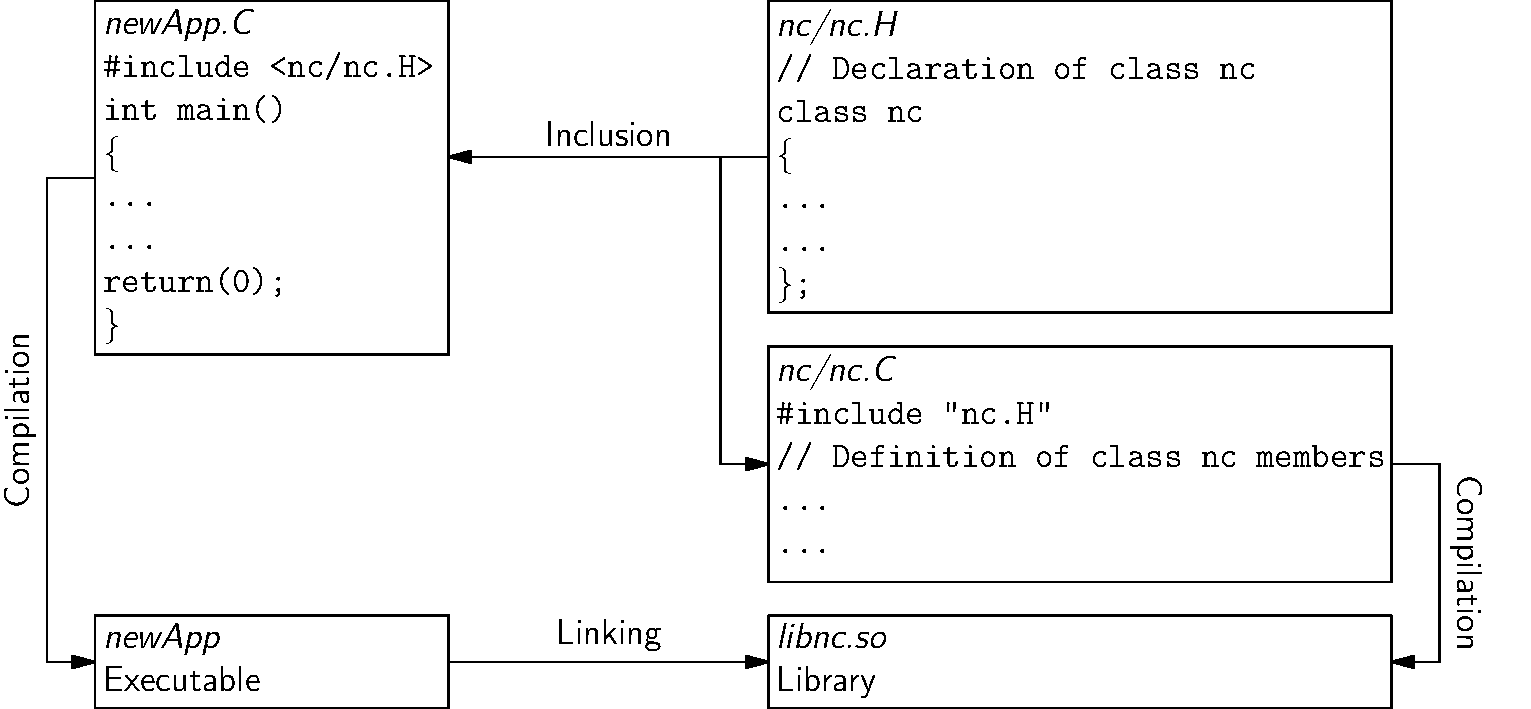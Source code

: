 size(18cm);

settings.render = -3;

defaultpen(font("OT1","cmss","m","n"));

transform[] shifts = {
    shift( 0,   0),
    shift( 0, -36.5),
    shift(40,   0),
    shift(40, -20.5),
    shift(40, -36.5),
  };

pair[][] boxes   = {
    {shifts[0]*(0 ,0),shifts[0]*(21, -21  )},  // newApp.C
    {shifts[1]*(0 ,0),shifts[1]*(21,  -5.5)},  // newApp
    {shifts[2]*(0 ,0),shifts[2]*(37, -18.5)},  // nc.H
    {shifts[3]*(0 ,0),shifts[3]*(37, -14  )},  // nc.C
    {shifts[4]*(0 ,0),shifts[4]*(37,  -5.5)},  // libnc.so
  };

string[] labels = {
  minipage(
      "\emph{newApp.C}\\
      \tt\#include <nc/nc.H>\\
      int main()\\
      \{\\
      ...\\
      ...\\
      return(0);\\
      \}", 200),
  minipage(
      "\emph{newApp}\\
      Executable", 200),
  minipage(
      "\emph{nc/nc.H}\\
      \tt// Declaration of class nc\\
      class nc\\
      \{\\
      ...\\
      ...\\
      \};", 200),
  minipage(
      "\emph{nc/nc.C}\\
      \tt\#include \"nc.H\"\\
      // Definition of class nc members\\
      ...\\
      ...", 250),
  minipage(
      "\emph{libnc.so}\\
      Library", 200),
};

for(int i=0; i<boxes.length; ++i)
{
  draw(box(boxes[i][0],boxes[i][1]));
  label(labels[i], boxes[i][0], SE);
}

pair p1 = (boxes[2][0].x, (boxes[2][0]+boxes[2][1]).y/2);
pair p2 = (boxes[0][1].x, p1.y);
path a1 = p1--p2;
pair p3 = point(a1,0.15);
pair p4 = (p3.x, (boxes[3][0]+boxes[3][1]).y/2);
pair p5 = (boxes[3][0].x,p4.y);
real off = abs(boxes[2][0].x - p3.x);
pair p6 = (boxes[0][0].x, (boxes[0][0]+boxes[0][1]).y/2);
pair p7 = p6-(off,0);
pair p9 = (boxes[1][0].x, (boxes[1][0]+boxes[1][1]).y/2);
pair p8 = p9-(off,0);
pair p10 = (boxes[3][1].x, (boxes[3][0]+boxes[3][1]).y/2);
pair p11 = p10+(off,0);
pair p13 = (boxes[4][1].x, (boxes[4][0]+boxes[4][1]).y/2);
pair p12 = p13+(off,0);
pair p14 = (boxes[1][1].x, (boxes[1][0]+boxes[1][1]).y/2);
pair p15 = (boxes[4][0].x, (boxes[4][0]+boxes[4][1]).y/2);

draw(a1,Arrow);
label("Inclusion", point(a1, 0.5), N);
draw(p3--p4--p5,Arrow);
draw(p6--p7--p8--p9,Arrow);
label(rotate(90)*"Compilation", (p7+p8)/2, W);
draw(p10--p11--p12--p13,Arrow);
label(rotate(-90)*"Compilation", (p11+p12)/2, E);
draw(p14--p15,Arrow);
label("Linking", (p14+p15)/2, N);
